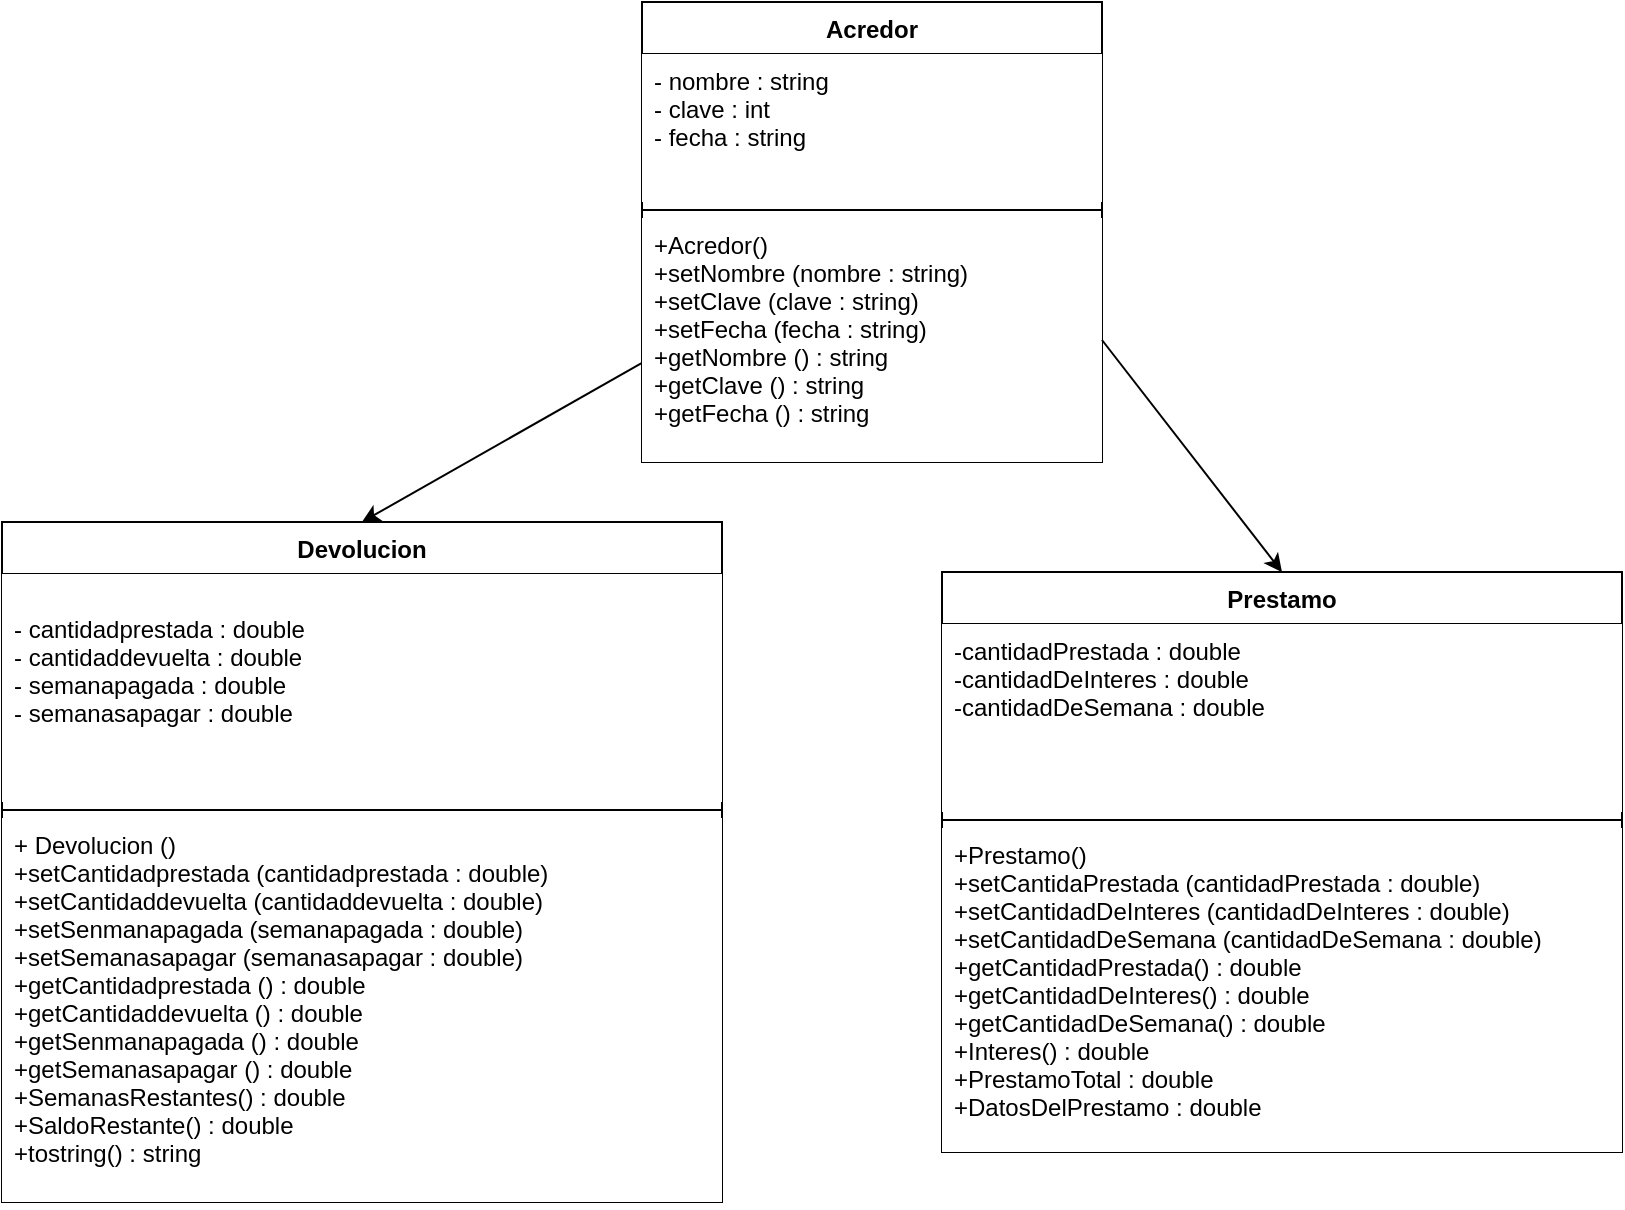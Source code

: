 <mxfile>
    <diagram id="ACZbC87dbtx6h9865CHy" name="Page-1">
        <mxGraphModel dx="557" dy="509" grid="1" gridSize="10" guides="1" tooltips="1" connect="1" arrows="1" fold="1" page="1" pageScale="1" pageWidth="850" pageHeight="1100" math="0" shadow="0">
            <root>
                <mxCell id="0"/>
                <mxCell id="1" parent="0"/>
                <mxCell id="2" value="Devolucion" style="swimlane;fontStyle=1;align=center;verticalAlign=top;childLayout=stackLayout;horizontal=1;startSize=26;horizontalStack=0;resizeParent=1;resizeParentMax=0;resizeLast=0;collapsible=1;marginBottom=0;" parent="1" vertex="1">
                    <mxGeometry x="30" y="270" width="360" height="340" as="geometry"/>
                </mxCell>
                <mxCell id="3" value="&#10;- cantidadprestada : double&#10;- cantidaddevuelta : double&#10;- semanapagada : double&#10;- semanasapagar : double&#10;" style="text;strokeColor=none;fillColor=default;align=left;verticalAlign=top;spacingLeft=4;spacingRight=4;overflow=hidden;rotatable=0;points=[[0,0.5],[1,0.5]];portConstraint=eastwest;" parent="2" vertex="1">
                    <mxGeometry y="26" width="360" height="114" as="geometry"/>
                </mxCell>
                <mxCell id="4" value="" style="line;strokeWidth=1;fillColor=none;align=left;verticalAlign=middle;spacingTop=-1;spacingLeft=3;spacingRight=3;rotatable=0;labelPosition=right;points=[];portConstraint=eastwest;strokeColor=inherit;" parent="2" vertex="1">
                    <mxGeometry y="140" width="360" height="8" as="geometry"/>
                </mxCell>
                <mxCell id="5" value="+ Devolucion ()&#10;+setCantidadprestada (cantidadprestada : double)&#10;+setCantidaddevuelta (cantidaddevuelta : double)&#10;+setSenmanapagada (semanapagada : double)&#10;+setSemanasapagar (semanasapagar : double)&#10;+getCantidadprestada () : double&#10;+getCantidaddevuelta () : double&#10;+getSenmanapagada () : double&#10;+getSemanasapagar () : double&#10;+SemanasRestantes() : double&#10;+SaldoRestante() : double&#10;+tostring() : string" style="text;strokeColor=none;fillColor=default;align=left;verticalAlign=top;spacingLeft=4;spacingRight=4;overflow=hidden;rotatable=0;points=[[0,0.5],[1,0.5]];portConstraint=eastwest;" parent="2" vertex="1">
                    <mxGeometry y="148" width="360" height="192" as="geometry"/>
                </mxCell>
                <mxCell id="10" style="edgeStyle=none;html=1;entryX=0.5;entryY=0;entryDx=0;entryDy=0;" parent="1" source="6" target="2" edge="1">
                    <mxGeometry relative="1" as="geometry"/>
                </mxCell>
                <mxCell id="6" value="Acredor" style="swimlane;fontStyle=1;align=center;verticalAlign=top;childLayout=stackLayout;horizontal=1;startSize=26;horizontalStack=0;resizeParent=1;resizeParentMax=0;resizeLast=0;collapsible=1;marginBottom=0;" parent="1" vertex="1">
                    <mxGeometry x="350" y="10" width="230" height="230" as="geometry"/>
                </mxCell>
                <mxCell id="7" value="- nombre : string&#10;- clave : int&#10;- fecha : string" style="text;strokeColor=none;fillColor=default;align=left;verticalAlign=top;spacingLeft=4;spacingRight=4;overflow=hidden;rotatable=0;points=[[0,0.5],[1,0.5]];portConstraint=eastwest;" parent="6" vertex="1">
                    <mxGeometry y="26" width="230" height="74" as="geometry"/>
                </mxCell>
                <mxCell id="8" value="" style="line;strokeWidth=1;fillColor=none;align=left;verticalAlign=middle;spacingTop=-1;spacingLeft=3;spacingRight=3;rotatable=0;labelPosition=right;points=[];portConstraint=eastwest;strokeColor=inherit;" parent="6" vertex="1">
                    <mxGeometry y="100" width="230" height="8" as="geometry"/>
                </mxCell>
                <mxCell id="9" value="+Acredor()&#10;+setNombre (nombre : string)&#10;+setClave (clave : string)&#10;+setFecha (fecha : string)&#10;+getNombre () : string&#10;+getClave () : string&#10;+getFecha () : string" style="text;strokeColor=none;fillColor=default;align=left;verticalAlign=top;spacingLeft=4;spacingRight=4;overflow=hidden;rotatable=0;points=[[0,0.5],[1,0.5]];portConstraint=eastwest;" parent="6" vertex="1">
                    <mxGeometry y="108" width="230" height="122" as="geometry"/>
                </mxCell>
                <mxCell id="16" value="Prestamo" style="swimlane;fontStyle=1;align=center;verticalAlign=top;childLayout=stackLayout;horizontal=1;startSize=26;horizontalStack=0;resizeParent=1;resizeParentMax=0;resizeLast=0;collapsible=1;marginBottom=0;" parent="1" vertex="1">
                    <mxGeometry x="500" y="295" width="340" height="290" as="geometry"/>
                </mxCell>
                <mxCell id="17" value="-cantidadPrestada : double&#10;-cantidadDeInteres : double&#10;-cantidadDeSemana : double" style="text;strokeColor=none;fillColor=default;align=left;verticalAlign=top;spacingLeft=4;spacingRight=4;overflow=hidden;rotatable=0;points=[[0,0.5],[1,0.5]];portConstraint=eastwest;" parent="16" vertex="1">
                    <mxGeometry y="26" width="340" height="94" as="geometry"/>
                </mxCell>
                <mxCell id="18" value="" style="line;strokeWidth=1;fillColor=none;align=left;verticalAlign=middle;spacingTop=-1;spacingLeft=3;spacingRight=3;rotatable=0;labelPosition=right;points=[];portConstraint=eastwest;strokeColor=inherit;" parent="16" vertex="1">
                    <mxGeometry y="120" width="340" height="8" as="geometry"/>
                </mxCell>
                <mxCell id="19" value="+Prestamo()&#10;+setCantidaPrestada (cantidadPrestada : double)&#10;+setCantidadDeInteres (cantidadDeInteres : double)&#10;+setCantidadDeSemana (cantidadDeSemana : double)&#10;+getCantidadPrestada() : double&#10;+getCantidadDeInteres() : double&#10;+getCantidadDeSemana() : double&#10;+Interes() : double&#10;+PrestamoTotal : double&#10;+DatosDelPrestamo : double&#10;" style="text;strokeColor=none;fillColor=default;align=left;verticalAlign=top;spacingLeft=4;spacingRight=4;overflow=hidden;rotatable=0;points=[[0,0.5],[1,0.5]];portConstraint=eastwest;" parent="16" vertex="1">
                    <mxGeometry y="128" width="340" height="162" as="geometry"/>
                </mxCell>
                <mxCell id="20" style="edgeStyle=none;html=1;entryX=0.5;entryY=0;entryDx=0;entryDy=0;exitX=1;exitY=0.5;exitDx=0;exitDy=0;" parent="1" source="9" target="16" edge="1">
                    <mxGeometry relative="1" as="geometry"/>
                </mxCell>
            </root>
        </mxGraphModel>
    </diagram>
</mxfile>